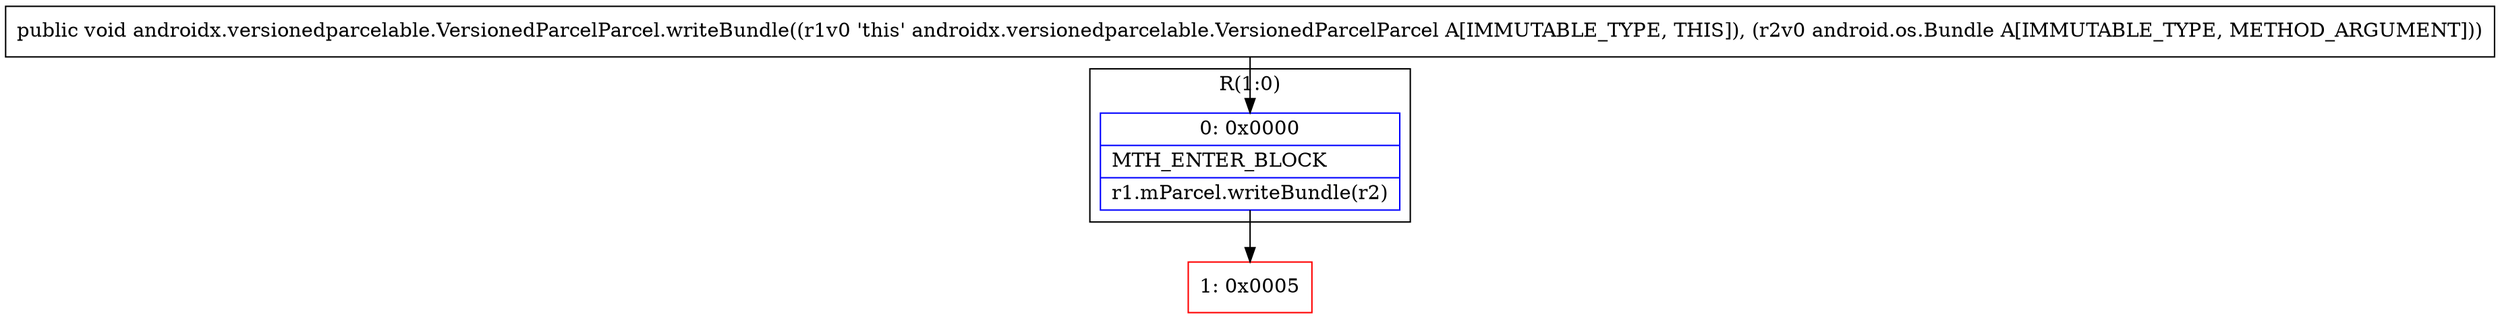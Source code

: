 digraph "CFG forandroidx.versionedparcelable.VersionedParcelParcel.writeBundle(Landroid\/os\/Bundle;)V" {
subgraph cluster_Region_1525540629 {
label = "R(1:0)";
node [shape=record,color=blue];
Node_0 [shape=record,label="{0\:\ 0x0000|MTH_ENTER_BLOCK\l|r1.mParcel.writeBundle(r2)\l}"];
}
Node_1 [shape=record,color=red,label="{1\:\ 0x0005}"];
MethodNode[shape=record,label="{public void androidx.versionedparcelable.VersionedParcelParcel.writeBundle((r1v0 'this' androidx.versionedparcelable.VersionedParcelParcel A[IMMUTABLE_TYPE, THIS]), (r2v0 android.os.Bundle A[IMMUTABLE_TYPE, METHOD_ARGUMENT])) }"];
MethodNode -> Node_0;
Node_0 -> Node_1;
}

